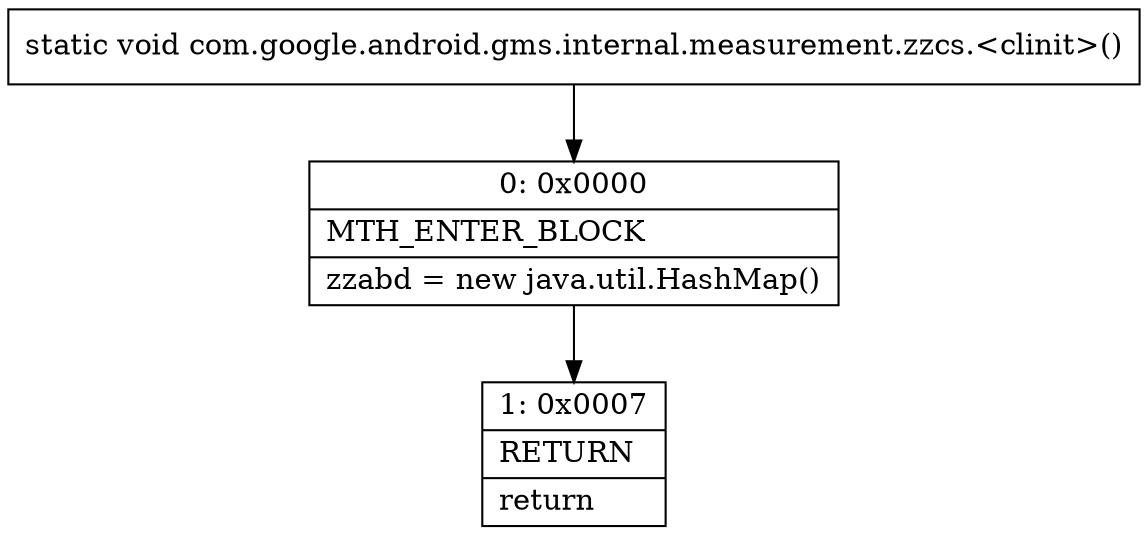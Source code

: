 digraph "CFG forcom.google.android.gms.internal.measurement.zzcs.\<clinit\>()V" {
Node_0 [shape=record,label="{0\:\ 0x0000|MTH_ENTER_BLOCK\l|zzabd = new java.util.HashMap()\l}"];
Node_1 [shape=record,label="{1\:\ 0x0007|RETURN\l|return\l}"];
MethodNode[shape=record,label="{static void com.google.android.gms.internal.measurement.zzcs.\<clinit\>() }"];
MethodNode -> Node_0;
Node_0 -> Node_1;
}

